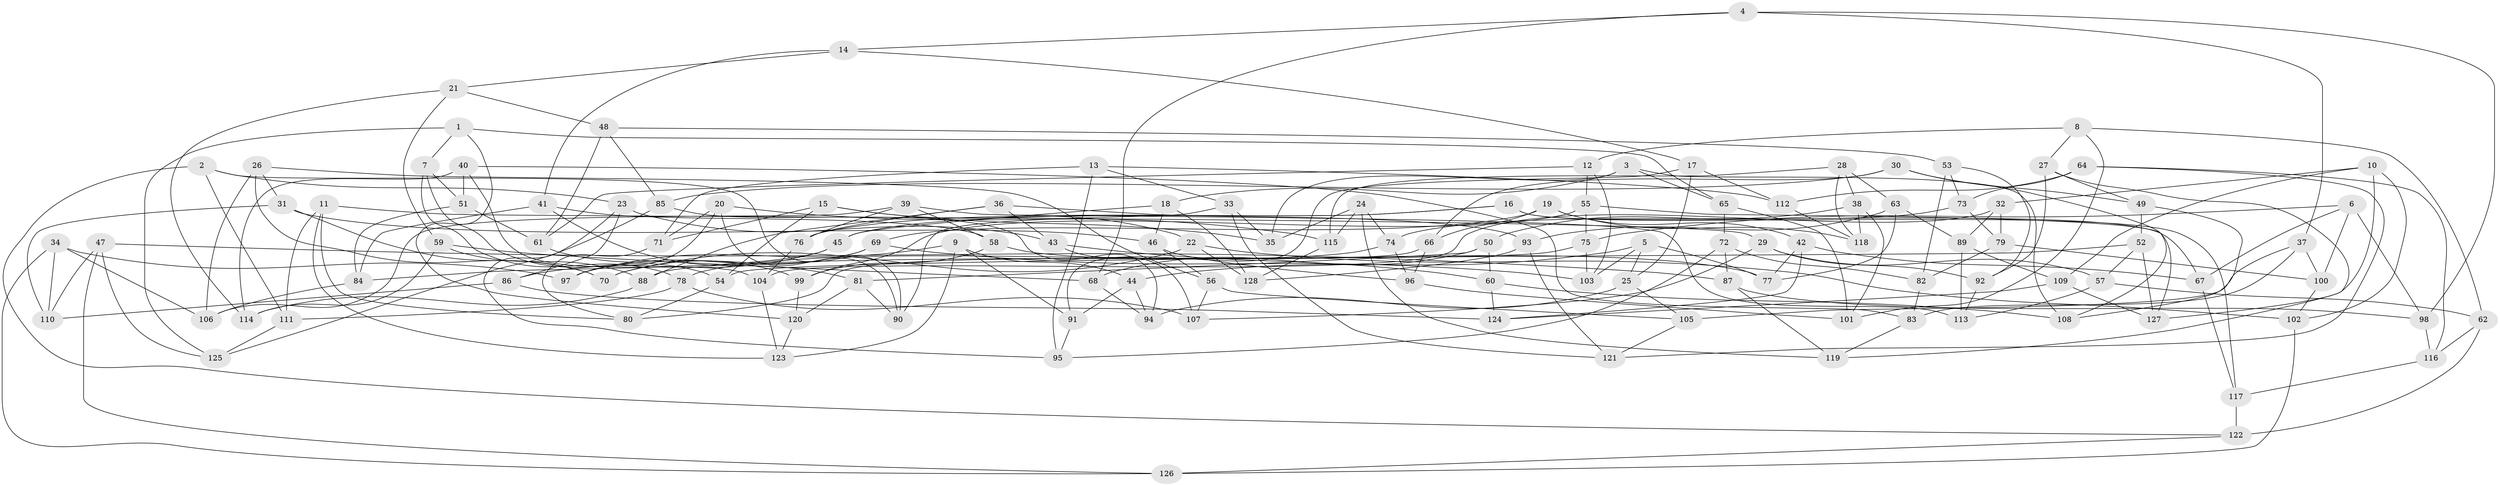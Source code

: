 // Generated by graph-tools (version 1.1) at 2025/26/03/09/25 03:26:56]
// undirected, 128 vertices, 256 edges
graph export_dot {
graph [start="1"]
  node [color=gray90,style=filled];
  1;
  2;
  3;
  4;
  5;
  6;
  7;
  8;
  9;
  10;
  11;
  12;
  13;
  14;
  15;
  16;
  17;
  18;
  19;
  20;
  21;
  22;
  23;
  24;
  25;
  26;
  27;
  28;
  29;
  30;
  31;
  32;
  33;
  34;
  35;
  36;
  37;
  38;
  39;
  40;
  41;
  42;
  43;
  44;
  45;
  46;
  47;
  48;
  49;
  50;
  51;
  52;
  53;
  54;
  55;
  56;
  57;
  58;
  59;
  60;
  61;
  62;
  63;
  64;
  65;
  66;
  67;
  68;
  69;
  70;
  71;
  72;
  73;
  74;
  75;
  76;
  77;
  78;
  79;
  80;
  81;
  82;
  83;
  84;
  85;
  86;
  87;
  88;
  89;
  90;
  91;
  92;
  93;
  94;
  95;
  96;
  97;
  98;
  99;
  100;
  101;
  102;
  103;
  104;
  105;
  106;
  107;
  108;
  109;
  110;
  111;
  112;
  113;
  114;
  115;
  116;
  117;
  118;
  119;
  120;
  121;
  122;
  123;
  124;
  125;
  126;
  127;
  128;
  1 -- 125;
  1 -- 120;
  1 -- 7;
  1 -- 65;
  2 -- 122;
  2 -- 90;
  2 -- 111;
  2 -- 23;
  3 -- 108;
  3 -- 65;
  3 -- 18;
  3 -- 35;
  4 -- 37;
  4 -- 98;
  4 -- 14;
  4 -- 68;
  5 -- 44;
  5 -- 25;
  5 -- 103;
  5 -- 77;
  6 -- 67;
  6 -- 75;
  6 -- 98;
  6 -- 100;
  7 -- 54;
  7 -- 78;
  7 -- 51;
  8 -- 12;
  8 -- 27;
  8 -- 62;
  8 -- 101;
  9 -- 91;
  9 -- 97;
  9 -- 44;
  9 -- 123;
  10 -- 109;
  10 -- 32;
  10 -- 102;
  10 -- 127;
  11 -- 111;
  11 -- 123;
  11 -- 80;
  11 -- 29;
  12 -- 55;
  12 -- 103;
  12 -- 61;
  13 -- 71;
  13 -- 33;
  13 -- 95;
  13 -- 112;
  14 -- 41;
  14 -- 21;
  14 -- 17;
  15 -- 71;
  15 -- 22;
  15 -- 54;
  15 -- 35;
  16 -- 45;
  16 -- 76;
  16 -- 67;
  16 -- 117;
  17 -- 112;
  17 -- 91;
  17 -- 25;
  18 -- 128;
  18 -- 45;
  18 -- 46;
  19 -- 69;
  19 -- 42;
  19 -- 118;
  19 -- 66;
  20 -- 90;
  20 -- 97;
  20 -- 71;
  20 -- 115;
  21 -- 59;
  21 -- 48;
  21 -- 114;
  22 -- 102;
  22 -- 128;
  22 -- 70;
  23 -- 95;
  23 -- 43;
  23 -- 86;
  24 -- 74;
  24 -- 35;
  24 -- 119;
  24 -- 115;
  25 -- 105;
  25 -- 94;
  26 -- 70;
  26 -- 31;
  26 -- 106;
  26 -- 56;
  27 -- 92;
  27 -- 49;
  27 -- 119;
  28 -- 38;
  28 -- 63;
  28 -- 115;
  28 -- 118;
  29 -- 57;
  29 -- 92;
  29 -- 107;
  30 -- 66;
  30 -- 49;
  30 -- 108;
  30 -- 85;
  31 -- 70;
  31 -- 110;
  31 -- 46;
  32 -- 104;
  32 -- 79;
  32 -- 89;
  33 -- 90;
  33 -- 121;
  33 -- 35;
  34 -- 106;
  34 -- 97;
  34 -- 110;
  34 -- 126;
  36 -- 93;
  36 -- 76;
  36 -- 43;
  36 -- 88;
  37 -- 105;
  37 -- 83;
  37 -- 100;
  38 -- 50;
  38 -- 101;
  38 -- 118;
  39 -- 106;
  39 -- 113;
  39 -- 58;
  39 -- 76;
  40 -- 114;
  40 -- 104;
  40 -- 83;
  40 -- 51;
  41 -- 58;
  41 -- 84;
  41 -- 81;
  42 -- 124;
  42 -- 67;
  42 -- 77;
  43 -- 107;
  43 -- 60;
  44 -- 91;
  44 -- 94;
  45 -- 84;
  45 -- 86;
  46 -- 56;
  46 -- 96;
  47 -- 110;
  47 -- 126;
  47 -- 125;
  47 -- 87;
  48 -- 61;
  48 -- 53;
  48 -- 85;
  49 -- 108;
  49 -- 52;
  50 -- 60;
  50 -- 81;
  50 -- 68;
  51 -- 61;
  51 -- 84;
  52 -- 127;
  52 -- 54;
  52 -- 57;
  53 -- 73;
  53 -- 82;
  53 -- 92;
  54 -- 80;
  55 -- 75;
  55 -- 127;
  55 -- 99;
  56 -- 107;
  56 -- 105;
  57 -- 62;
  57 -- 113;
  58 -- 99;
  58 -- 77;
  59 -- 68;
  59 -- 88;
  59 -- 114;
  60 -- 108;
  60 -- 124;
  61 -- 99;
  62 -- 116;
  62 -- 122;
  63 -- 77;
  63 -- 93;
  63 -- 89;
  64 -- 112;
  64 -- 116;
  64 -- 121;
  64 -- 73;
  65 -- 101;
  65 -- 72;
  66 -- 96;
  66 -- 80;
  67 -- 117;
  68 -- 94;
  69 -- 97;
  69 -- 103;
  69 -- 70;
  71 -- 80;
  72 -- 95;
  72 -- 87;
  72 -- 82;
  73 -- 79;
  73 -- 74;
  74 -- 78;
  74 -- 96;
  75 -- 103;
  75 -- 88;
  76 -- 104;
  78 -- 107;
  78 -- 111;
  79 -- 82;
  79 -- 100;
  81 -- 90;
  81 -- 120;
  82 -- 83;
  83 -- 119;
  84 -- 106;
  85 -- 125;
  85 -- 94;
  86 -- 110;
  86 -- 124;
  87 -- 119;
  87 -- 98;
  88 -- 114;
  89 -- 113;
  89 -- 109;
  91 -- 95;
  92 -- 113;
  93 -- 121;
  93 -- 128;
  96 -- 101;
  98 -- 116;
  99 -- 120;
  100 -- 102;
  102 -- 126;
  104 -- 123;
  105 -- 121;
  109 -- 127;
  109 -- 124;
  111 -- 125;
  112 -- 118;
  115 -- 128;
  116 -- 117;
  117 -- 122;
  120 -- 123;
  122 -- 126;
}
